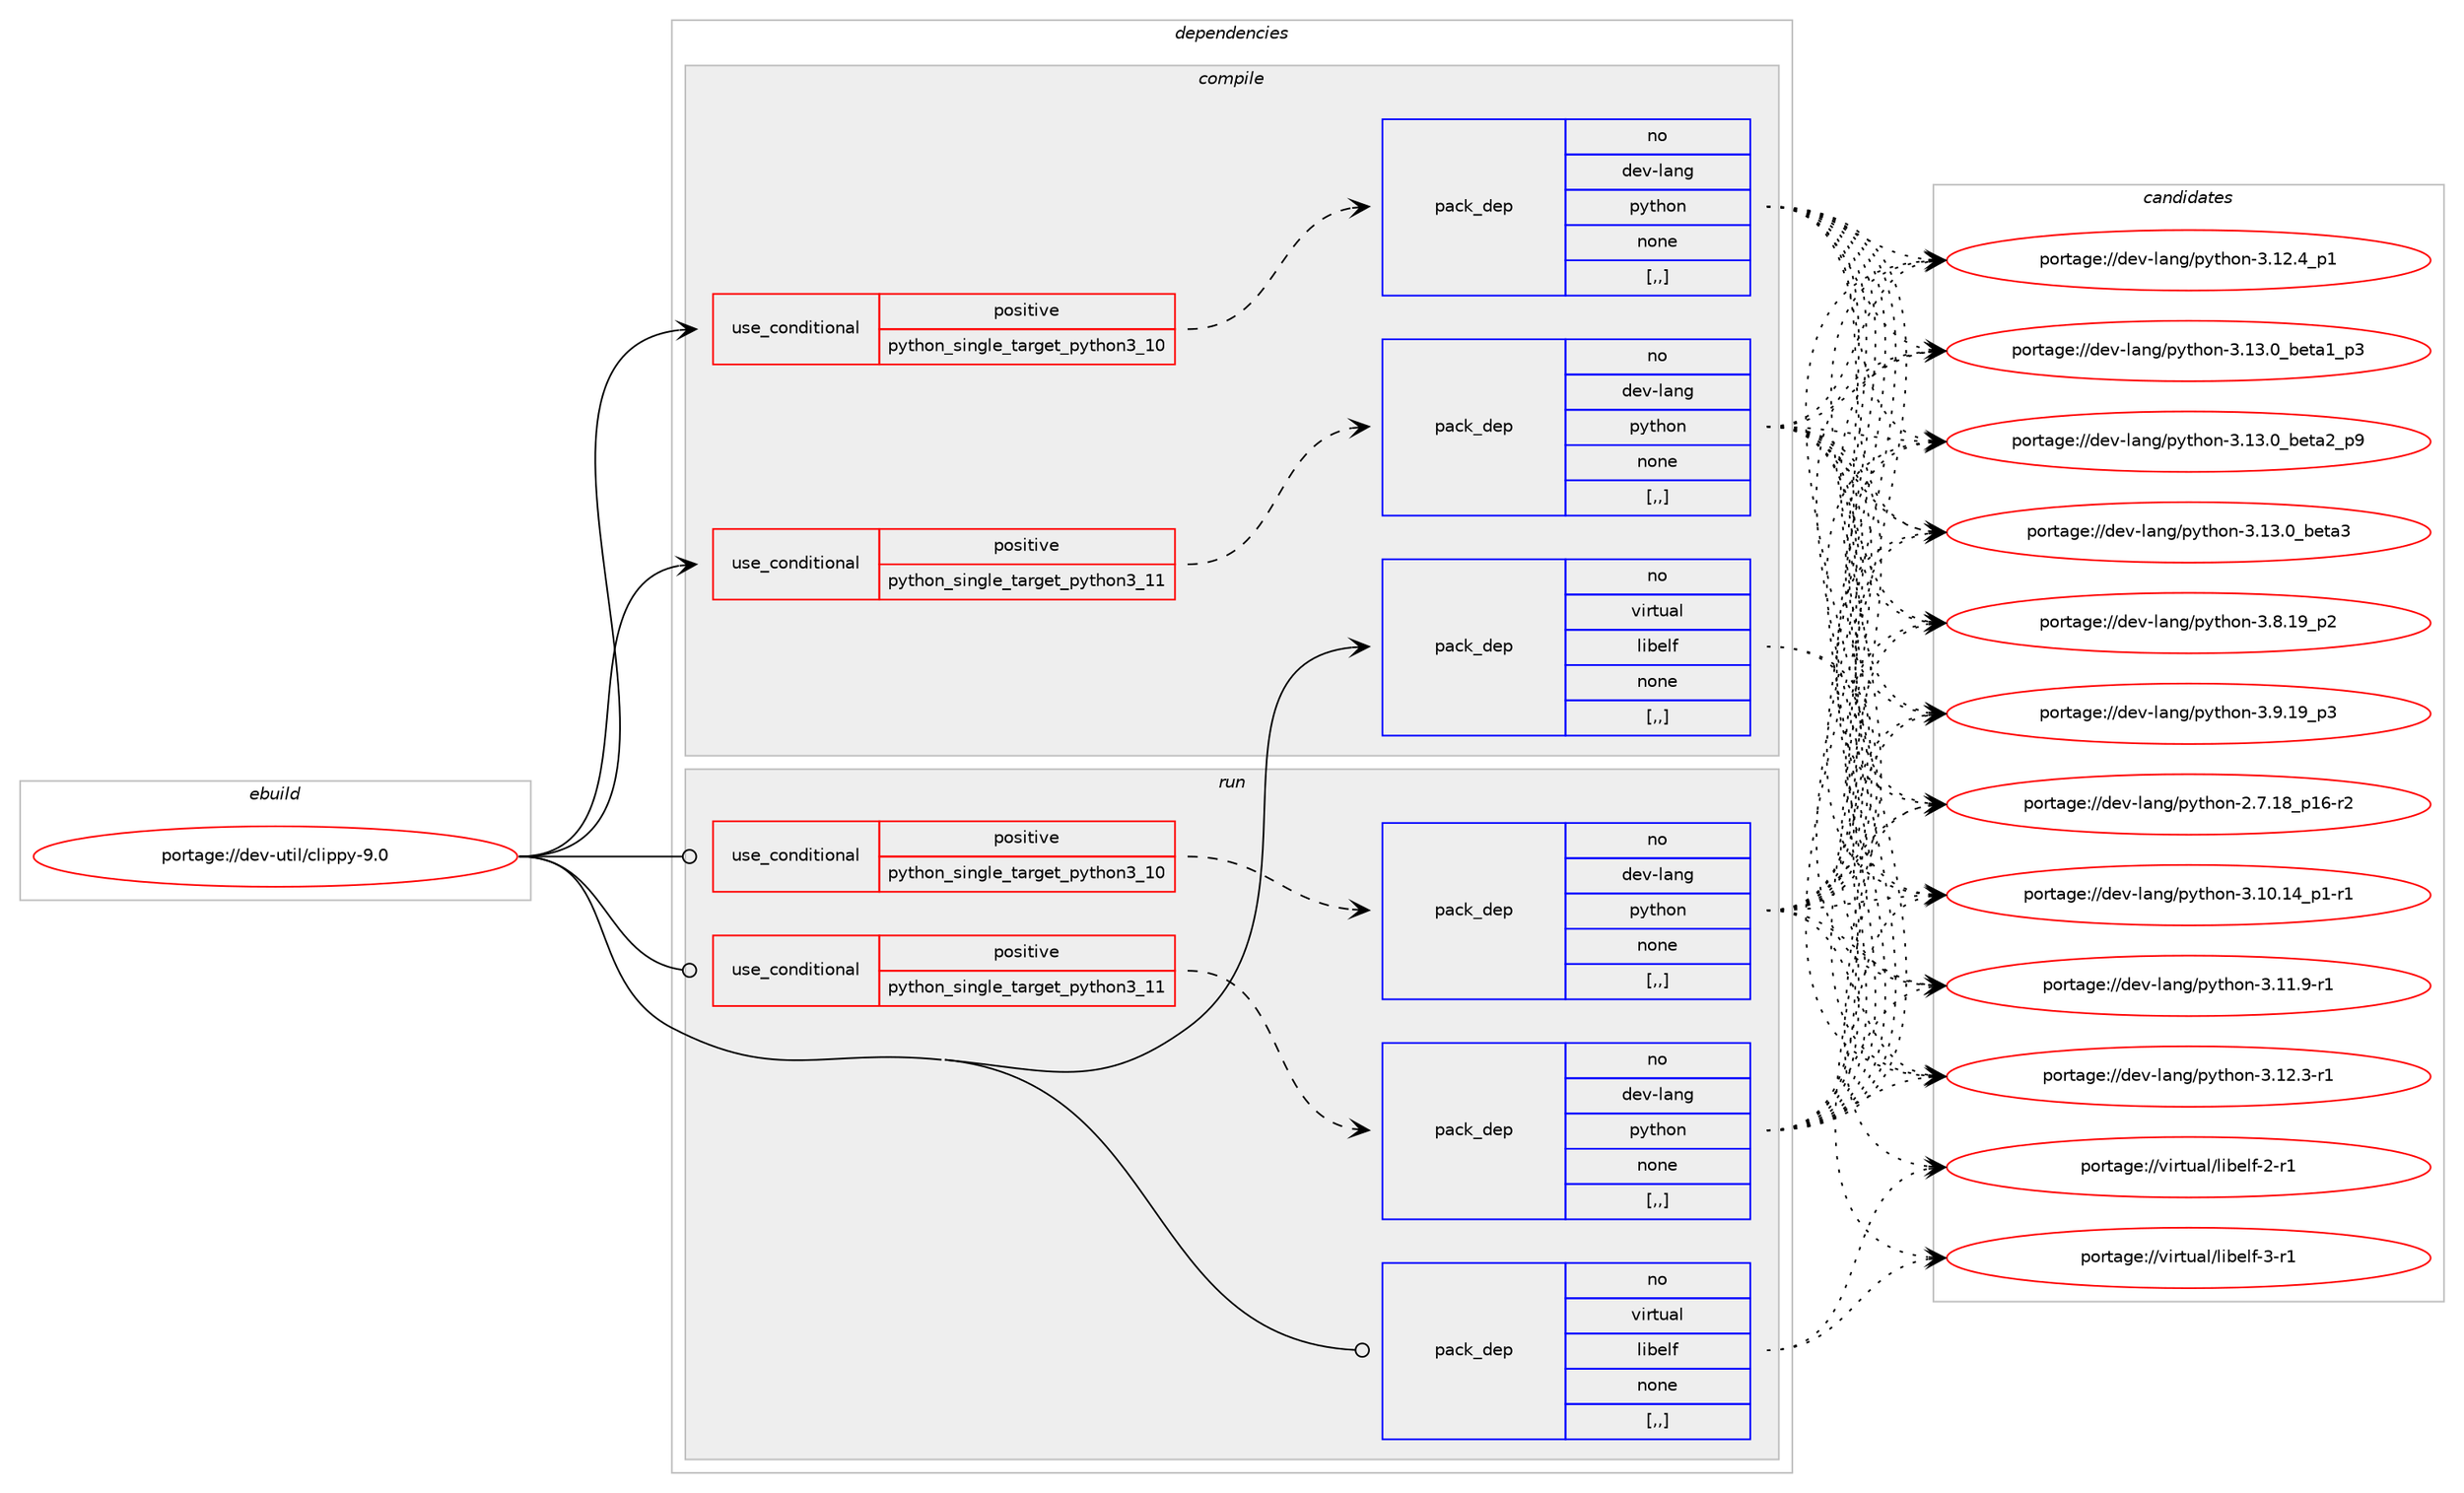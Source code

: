 digraph prolog {

# *************
# Graph options
# *************

newrank=true;
concentrate=true;
compound=true;
graph [rankdir=LR,fontname=Helvetica,fontsize=10,ranksep=1.5];#, ranksep=2.5, nodesep=0.2];
edge  [arrowhead=vee];
node  [fontname=Helvetica,fontsize=10];

# **********
# The ebuild
# **********

subgraph cluster_leftcol {
color=gray;
rank=same;
label=<<i>ebuild</i>>;
id [label="portage://dev-util/clippy-9.0", color=red, width=4, href="../dev-util/clippy-9.0.svg"];
}

# ****************
# The dependencies
# ****************

subgraph cluster_midcol {
color=gray;
label=<<i>dependencies</i>>;
subgraph cluster_compile {
fillcolor="#eeeeee";
style=filled;
label=<<i>compile</i>>;
subgraph cond58087 {
dependency207543 [label=<<TABLE BORDER="0" CELLBORDER="1" CELLSPACING="0" CELLPADDING="4"><TR><TD ROWSPAN="3" CELLPADDING="10">use_conditional</TD></TR><TR><TD>positive</TD></TR><TR><TD>python_single_target_python3_10</TD></TR></TABLE>>, shape=none, color=red];
subgraph pack148070 {
dependency207544 [label=<<TABLE BORDER="0" CELLBORDER="1" CELLSPACING="0" CELLPADDING="4" WIDTH="220"><TR><TD ROWSPAN="6" CELLPADDING="30">pack_dep</TD></TR><TR><TD WIDTH="110">no</TD></TR><TR><TD>dev-lang</TD></TR><TR><TD>python</TD></TR><TR><TD>none</TD></TR><TR><TD>[,,]</TD></TR></TABLE>>, shape=none, color=blue];
}
dependency207543:e -> dependency207544:w [weight=20,style="dashed",arrowhead="vee"];
}
id:e -> dependency207543:w [weight=20,style="solid",arrowhead="vee"];
subgraph cond58088 {
dependency207545 [label=<<TABLE BORDER="0" CELLBORDER="1" CELLSPACING="0" CELLPADDING="4"><TR><TD ROWSPAN="3" CELLPADDING="10">use_conditional</TD></TR><TR><TD>positive</TD></TR><TR><TD>python_single_target_python3_11</TD></TR></TABLE>>, shape=none, color=red];
subgraph pack148071 {
dependency207546 [label=<<TABLE BORDER="0" CELLBORDER="1" CELLSPACING="0" CELLPADDING="4" WIDTH="220"><TR><TD ROWSPAN="6" CELLPADDING="30">pack_dep</TD></TR><TR><TD WIDTH="110">no</TD></TR><TR><TD>dev-lang</TD></TR><TR><TD>python</TD></TR><TR><TD>none</TD></TR><TR><TD>[,,]</TD></TR></TABLE>>, shape=none, color=blue];
}
dependency207545:e -> dependency207546:w [weight=20,style="dashed",arrowhead="vee"];
}
id:e -> dependency207545:w [weight=20,style="solid",arrowhead="vee"];
subgraph pack148072 {
dependency207547 [label=<<TABLE BORDER="0" CELLBORDER="1" CELLSPACING="0" CELLPADDING="4" WIDTH="220"><TR><TD ROWSPAN="6" CELLPADDING="30">pack_dep</TD></TR><TR><TD WIDTH="110">no</TD></TR><TR><TD>virtual</TD></TR><TR><TD>libelf</TD></TR><TR><TD>none</TD></TR><TR><TD>[,,]</TD></TR></TABLE>>, shape=none, color=blue];
}
id:e -> dependency207547:w [weight=20,style="solid",arrowhead="vee"];
}
subgraph cluster_compileandrun {
fillcolor="#eeeeee";
style=filled;
label=<<i>compile and run</i>>;
}
subgraph cluster_run {
fillcolor="#eeeeee";
style=filled;
label=<<i>run</i>>;
subgraph cond58089 {
dependency207548 [label=<<TABLE BORDER="0" CELLBORDER="1" CELLSPACING="0" CELLPADDING="4"><TR><TD ROWSPAN="3" CELLPADDING="10">use_conditional</TD></TR><TR><TD>positive</TD></TR><TR><TD>python_single_target_python3_10</TD></TR></TABLE>>, shape=none, color=red];
subgraph pack148073 {
dependency207549 [label=<<TABLE BORDER="0" CELLBORDER="1" CELLSPACING="0" CELLPADDING="4" WIDTH="220"><TR><TD ROWSPAN="6" CELLPADDING="30">pack_dep</TD></TR><TR><TD WIDTH="110">no</TD></TR><TR><TD>dev-lang</TD></TR><TR><TD>python</TD></TR><TR><TD>none</TD></TR><TR><TD>[,,]</TD></TR></TABLE>>, shape=none, color=blue];
}
dependency207548:e -> dependency207549:w [weight=20,style="dashed",arrowhead="vee"];
}
id:e -> dependency207548:w [weight=20,style="solid",arrowhead="odot"];
subgraph cond58090 {
dependency207550 [label=<<TABLE BORDER="0" CELLBORDER="1" CELLSPACING="0" CELLPADDING="4"><TR><TD ROWSPAN="3" CELLPADDING="10">use_conditional</TD></TR><TR><TD>positive</TD></TR><TR><TD>python_single_target_python3_11</TD></TR></TABLE>>, shape=none, color=red];
subgraph pack148074 {
dependency207551 [label=<<TABLE BORDER="0" CELLBORDER="1" CELLSPACING="0" CELLPADDING="4" WIDTH="220"><TR><TD ROWSPAN="6" CELLPADDING="30">pack_dep</TD></TR><TR><TD WIDTH="110">no</TD></TR><TR><TD>dev-lang</TD></TR><TR><TD>python</TD></TR><TR><TD>none</TD></TR><TR><TD>[,,]</TD></TR></TABLE>>, shape=none, color=blue];
}
dependency207550:e -> dependency207551:w [weight=20,style="dashed",arrowhead="vee"];
}
id:e -> dependency207550:w [weight=20,style="solid",arrowhead="odot"];
subgraph pack148075 {
dependency207552 [label=<<TABLE BORDER="0" CELLBORDER="1" CELLSPACING="0" CELLPADDING="4" WIDTH="220"><TR><TD ROWSPAN="6" CELLPADDING="30">pack_dep</TD></TR><TR><TD WIDTH="110">no</TD></TR><TR><TD>virtual</TD></TR><TR><TD>libelf</TD></TR><TR><TD>none</TD></TR><TR><TD>[,,]</TD></TR></TABLE>>, shape=none, color=blue];
}
id:e -> dependency207552:w [weight=20,style="solid",arrowhead="odot"];
}
}

# **************
# The candidates
# **************

subgraph cluster_choices {
rank=same;
color=gray;
label=<<i>candidates</i>>;

subgraph choice148070 {
color=black;
nodesep=1;
choice100101118451089711010347112121116104111110455046554649569511249544511450 [label="portage://dev-lang/python-2.7.18_p16-r2", color=red, width=4,href="../dev-lang/python-2.7.18_p16-r2.svg"];
choice100101118451089711010347112121116104111110455146494846495295112494511449 [label="portage://dev-lang/python-3.10.14_p1-r1", color=red, width=4,href="../dev-lang/python-3.10.14_p1-r1.svg"];
choice100101118451089711010347112121116104111110455146494946574511449 [label="portage://dev-lang/python-3.11.9-r1", color=red, width=4,href="../dev-lang/python-3.11.9-r1.svg"];
choice100101118451089711010347112121116104111110455146495046514511449 [label="portage://dev-lang/python-3.12.3-r1", color=red, width=4,href="../dev-lang/python-3.12.3-r1.svg"];
choice100101118451089711010347112121116104111110455146495046529511249 [label="portage://dev-lang/python-3.12.4_p1", color=red, width=4,href="../dev-lang/python-3.12.4_p1.svg"];
choice10010111845108971101034711212111610411111045514649514648959810111697499511251 [label="portage://dev-lang/python-3.13.0_beta1_p3", color=red, width=4,href="../dev-lang/python-3.13.0_beta1_p3.svg"];
choice10010111845108971101034711212111610411111045514649514648959810111697509511257 [label="portage://dev-lang/python-3.13.0_beta2_p9", color=red, width=4,href="../dev-lang/python-3.13.0_beta2_p9.svg"];
choice1001011184510897110103471121211161041111104551464951464895981011169751 [label="portage://dev-lang/python-3.13.0_beta3", color=red, width=4,href="../dev-lang/python-3.13.0_beta3.svg"];
choice100101118451089711010347112121116104111110455146564649579511250 [label="portage://dev-lang/python-3.8.19_p2", color=red, width=4,href="../dev-lang/python-3.8.19_p2.svg"];
choice100101118451089711010347112121116104111110455146574649579511251 [label="portage://dev-lang/python-3.9.19_p3", color=red, width=4,href="../dev-lang/python-3.9.19_p3.svg"];
dependency207544:e -> choice100101118451089711010347112121116104111110455046554649569511249544511450:w [style=dotted,weight="100"];
dependency207544:e -> choice100101118451089711010347112121116104111110455146494846495295112494511449:w [style=dotted,weight="100"];
dependency207544:e -> choice100101118451089711010347112121116104111110455146494946574511449:w [style=dotted,weight="100"];
dependency207544:e -> choice100101118451089711010347112121116104111110455146495046514511449:w [style=dotted,weight="100"];
dependency207544:e -> choice100101118451089711010347112121116104111110455146495046529511249:w [style=dotted,weight="100"];
dependency207544:e -> choice10010111845108971101034711212111610411111045514649514648959810111697499511251:w [style=dotted,weight="100"];
dependency207544:e -> choice10010111845108971101034711212111610411111045514649514648959810111697509511257:w [style=dotted,weight="100"];
dependency207544:e -> choice1001011184510897110103471121211161041111104551464951464895981011169751:w [style=dotted,weight="100"];
dependency207544:e -> choice100101118451089711010347112121116104111110455146564649579511250:w [style=dotted,weight="100"];
dependency207544:e -> choice100101118451089711010347112121116104111110455146574649579511251:w [style=dotted,weight="100"];
}
subgraph choice148071 {
color=black;
nodesep=1;
choice100101118451089711010347112121116104111110455046554649569511249544511450 [label="portage://dev-lang/python-2.7.18_p16-r2", color=red, width=4,href="../dev-lang/python-2.7.18_p16-r2.svg"];
choice100101118451089711010347112121116104111110455146494846495295112494511449 [label="portage://dev-lang/python-3.10.14_p1-r1", color=red, width=4,href="../dev-lang/python-3.10.14_p1-r1.svg"];
choice100101118451089711010347112121116104111110455146494946574511449 [label="portage://dev-lang/python-3.11.9-r1", color=red, width=4,href="../dev-lang/python-3.11.9-r1.svg"];
choice100101118451089711010347112121116104111110455146495046514511449 [label="portage://dev-lang/python-3.12.3-r1", color=red, width=4,href="../dev-lang/python-3.12.3-r1.svg"];
choice100101118451089711010347112121116104111110455146495046529511249 [label="portage://dev-lang/python-3.12.4_p1", color=red, width=4,href="../dev-lang/python-3.12.4_p1.svg"];
choice10010111845108971101034711212111610411111045514649514648959810111697499511251 [label="portage://dev-lang/python-3.13.0_beta1_p3", color=red, width=4,href="../dev-lang/python-3.13.0_beta1_p3.svg"];
choice10010111845108971101034711212111610411111045514649514648959810111697509511257 [label="portage://dev-lang/python-3.13.0_beta2_p9", color=red, width=4,href="../dev-lang/python-3.13.0_beta2_p9.svg"];
choice1001011184510897110103471121211161041111104551464951464895981011169751 [label="portage://dev-lang/python-3.13.0_beta3", color=red, width=4,href="../dev-lang/python-3.13.0_beta3.svg"];
choice100101118451089711010347112121116104111110455146564649579511250 [label="portage://dev-lang/python-3.8.19_p2", color=red, width=4,href="../dev-lang/python-3.8.19_p2.svg"];
choice100101118451089711010347112121116104111110455146574649579511251 [label="portage://dev-lang/python-3.9.19_p3", color=red, width=4,href="../dev-lang/python-3.9.19_p3.svg"];
dependency207546:e -> choice100101118451089711010347112121116104111110455046554649569511249544511450:w [style=dotted,weight="100"];
dependency207546:e -> choice100101118451089711010347112121116104111110455146494846495295112494511449:w [style=dotted,weight="100"];
dependency207546:e -> choice100101118451089711010347112121116104111110455146494946574511449:w [style=dotted,weight="100"];
dependency207546:e -> choice100101118451089711010347112121116104111110455146495046514511449:w [style=dotted,weight="100"];
dependency207546:e -> choice100101118451089711010347112121116104111110455146495046529511249:w [style=dotted,weight="100"];
dependency207546:e -> choice10010111845108971101034711212111610411111045514649514648959810111697499511251:w [style=dotted,weight="100"];
dependency207546:e -> choice10010111845108971101034711212111610411111045514649514648959810111697509511257:w [style=dotted,weight="100"];
dependency207546:e -> choice1001011184510897110103471121211161041111104551464951464895981011169751:w [style=dotted,weight="100"];
dependency207546:e -> choice100101118451089711010347112121116104111110455146564649579511250:w [style=dotted,weight="100"];
dependency207546:e -> choice100101118451089711010347112121116104111110455146574649579511251:w [style=dotted,weight="100"];
}
subgraph choice148072 {
color=black;
nodesep=1;
choice11810511411611797108471081059810110810245504511449 [label="portage://virtual/libelf-2-r1", color=red, width=4,href="../virtual/libelf-2-r1.svg"];
choice11810511411611797108471081059810110810245514511449 [label="portage://virtual/libelf-3-r1", color=red, width=4,href="../virtual/libelf-3-r1.svg"];
dependency207547:e -> choice11810511411611797108471081059810110810245504511449:w [style=dotted,weight="100"];
dependency207547:e -> choice11810511411611797108471081059810110810245514511449:w [style=dotted,weight="100"];
}
subgraph choice148073 {
color=black;
nodesep=1;
choice100101118451089711010347112121116104111110455046554649569511249544511450 [label="portage://dev-lang/python-2.7.18_p16-r2", color=red, width=4,href="../dev-lang/python-2.7.18_p16-r2.svg"];
choice100101118451089711010347112121116104111110455146494846495295112494511449 [label="portage://dev-lang/python-3.10.14_p1-r1", color=red, width=4,href="../dev-lang/python-3.10.14_p1-r1.svg"];
choice100101118451089711010347112121116104111110455146494946574511449 [label="portage://dev-lang/python-3.11.9-r1", color=red, width=4,href="../dev-lang/python-3.11.9-r1.svg"];
choice100101118451089711010347112121116104111110455146495046514511449 [label="portage://dev-lang/python-3.12.3-r1", color=red, width=4,href="../dev-lang/python-3.12.3-r1.svg"];
choice100101118451089711010347112121116104111110455146495046529511249 [label="portage://dev-lang/python-3.12.4_p1", color=red, width=4,href="../dev-lang/python-3.12.4_p1.svg"];
choice10010111845108971101034711212111610411111045514649514648959810111697499511251 [label="portage://dev-lang/python-3.13.0_beta1_p3", color=red, width=4,href="../dev-lang/python-3.13.0_beta1_p3.svg"];
choice10010111845108971101034711212111610411111045514649514648959810111697509511257 [label="portage://dev-lang/python-3.13.0_beta2_p9", color=red, width=4,href="../dev-lang/python-3.13.0_beta2_p9.svg"];
choice1001011184510897110103471121211161041111104551464951464895981011169751 [label="portage://dev-lang/python-3.13.0_beta3", color=red, width=4,href="../dev-lang/python-3.13.0_beta3.svg"];
choice100101118451089711010347112121116104111110455146564649579511250 [label="portage://dev-lang/python-3.8.19_p2", color=red, width=4,href="../dev-lang/python-3.8.19_p2.svg"];
choice100101118451089711010347112121116104111110455146574649579511251 [label="portage://dev-lang/python-3.9.19_p3", color=red, width=4,href="../dev-lang/python-3.9.19_p3.svg"];
dependency207549:e -> choice100101118451089711010347112121116104111110455046554649569511249544511450:w [style=dotted,weight="100"];
dependency207549:e -> choice100101118451089711010347112121116104111110455146494846495295112494511449:w [style=dotted,weight="100"];
dependency207549:e -> choice100101118451089711010347112121116104111110455146494946574511449:w [style=dotted,weight="100"];
dependency207549:e -> choice100101118451089711010347112121116104111110455146495046514511449:w [style=dotted,weight="100"];
dependency207549:e -> choice100101118451089711010347112121116104111110455146495046529511249:w [style=dotted,weight="100"];
dependency207549:e -> choice10010111845108971101034711212111610411111045514649514648959810111697499511251:w [style=dotted,weight="100"];
dependency207549:e -> choice10010111845108971101034711212111610411111045514649514648959810111697509511257:w [style=dotted,weight="100"];
dependency207549:e -> choice1001011184510897110103471121211161041111104551464951464895981011169751:w [style=dotted,weight="100"];
dependency207549:e -> choice100101118451089711010347112121116104111110455146564649579511250:w [style=dotted,weight="100"];
dependency207549:e -> choice100101118451089711010347112121116104111110455146574649579511251:w [style=dotted,weight="100"];
}
subgraph choice148074 {
color=black;
nodesep=1;
choice100101118451089711010347112121116104111110455046554649569511249544511450 [label="portage://dev-lang/python-2.7.18_p16-r2", color=red, width=4,href="../dev-lang/python-2.7.18_p16-r2.svg"];
choice100101118451089711010347112121116104111110455146494846495295112494511449 [label="portage://dev-lang/python-3.10.14_p1-r1", color=red, width=4,href="../dev-lang/python-3.10.14_p1-r1.svg"];
choice100101118451089711010347112121116104111110455146494946574511449 [label="portage://dev-lang/python-3.11.9-r1", color=red, width=4,href="../dev-lang/python-3.11.9-r1.svg"];
choice100101118451089711010347112121116104111110455146495046514511449 [label="portage://dev-lang/python-3.12.3-r1", color=red, width=4,href="../dev-lang/python-3.12.3-r1.svg"];
choice100101118451089711010347112121116104111110455146495046529511249 [label="portage://dev-lang/python-3.12.4_p1", color=red, width=4,href="../dev-lang/python-3.12.4_p1.svg"];
choice10010111845108971101034711212111610411111045514649514648959810111697499511251 [label="portage://dev-lang/python-3.13.0_beta1_p3", color=red, width=4,href="../dev-lang/python-3.13.0_beta1_p3.svg"];
choice10010111845108971101034711212111610411111045514649514648959810111697509511257 [label="portage://dev-lang/python-3.13.0_beta2_p9", color=red, width=4,href="../dev-lang/python-3.13.0_beta2_p9.svg"];
choice1001011184510897110103471121211161041111104551464951464895981011169751 [label="portage://dev-lang/python-3.13.0_beta3", color=red, width=4,href="../dev-lang/python-3.13.0_beta3.svg"];
choice100101118451089711010347112121116104111110455146564649579511250 [label="portage://dev-lang/python-3.8.19_p2", color=red, width=4,href="../dev-lang/python-3.8.19_p2.svg"];
choice100101118451089711010347112121116104111110455146574649579511251 [label="portage://dev-lang/python-3.9.19_p3", color=red, width=4,href="../dev-lang/python-3.9.19_p3.svg"];
dependency207551:e -> choice100101118451089711010347112121116104111110455046554649569511249544511450:w [style=dotted,weight="100"];
dependency207551:e -> choice100101118451089711010347112121116104111110455146494846495295112494511449:w [style=dotted,weight="100"];
dependency207551:e -> choice100101118451089711010347112121116104111110455146494946574511449:w [style=dotted,weight="100"];
dependency207551:e -> choice100101118451089711010347112121116104111110455146495046514511449:w [style=dotted,weight="100"];
dependency207551:e -> choice100101118451089711010347112121116104111110455146495046529511249:w [style=dotted,weight="100"];
dependency207551:e -> choice10010111845108971101034711212111610411111045514649514648959810111697499511251:w [style=dotted,weight="100"];
dependency207551:e -> choice10010111845108971101034711212111610411111045514649514648959810111697509511257:w [style=dotted,weight="100"];
dependency207551:e -> choice1001011184510897110103471121211161041111104551464951464895981011169751:w [style=dotted,weight="100"];
dependency207551:e -> choice100101118451089711010347112121116104111110455146564649579511250:w [style=dotted,weight="100"];
dependency207551:e -> choice100101118451089711010347112121116104111110455146574649579511251:w [style=dotted,weight="100"];
}
subgraph choice148075 {
color=black;
nodesep=1;
choice11810511411611797108471081059810110810245504511449 [label="portage://virtual/libelf-2-r1", color=red, width=4,href="../virtual/libelf-2-r1.svg"];
choice11810511411611797108471081059810110810245514511449 [label="portage://virtual/libelf-3-r1", color=red, width=4,href="../virtual/libelf-3-r1.svg"];
dependency207552:e -> choice11810511411611797108471081059810110810245504511449:w [style=dotted,weight="100"];
dependency207552:e -> choice11810511411611797108471081059810110810245514511449:w [style=dotted,weight="100"];
}
}

}
